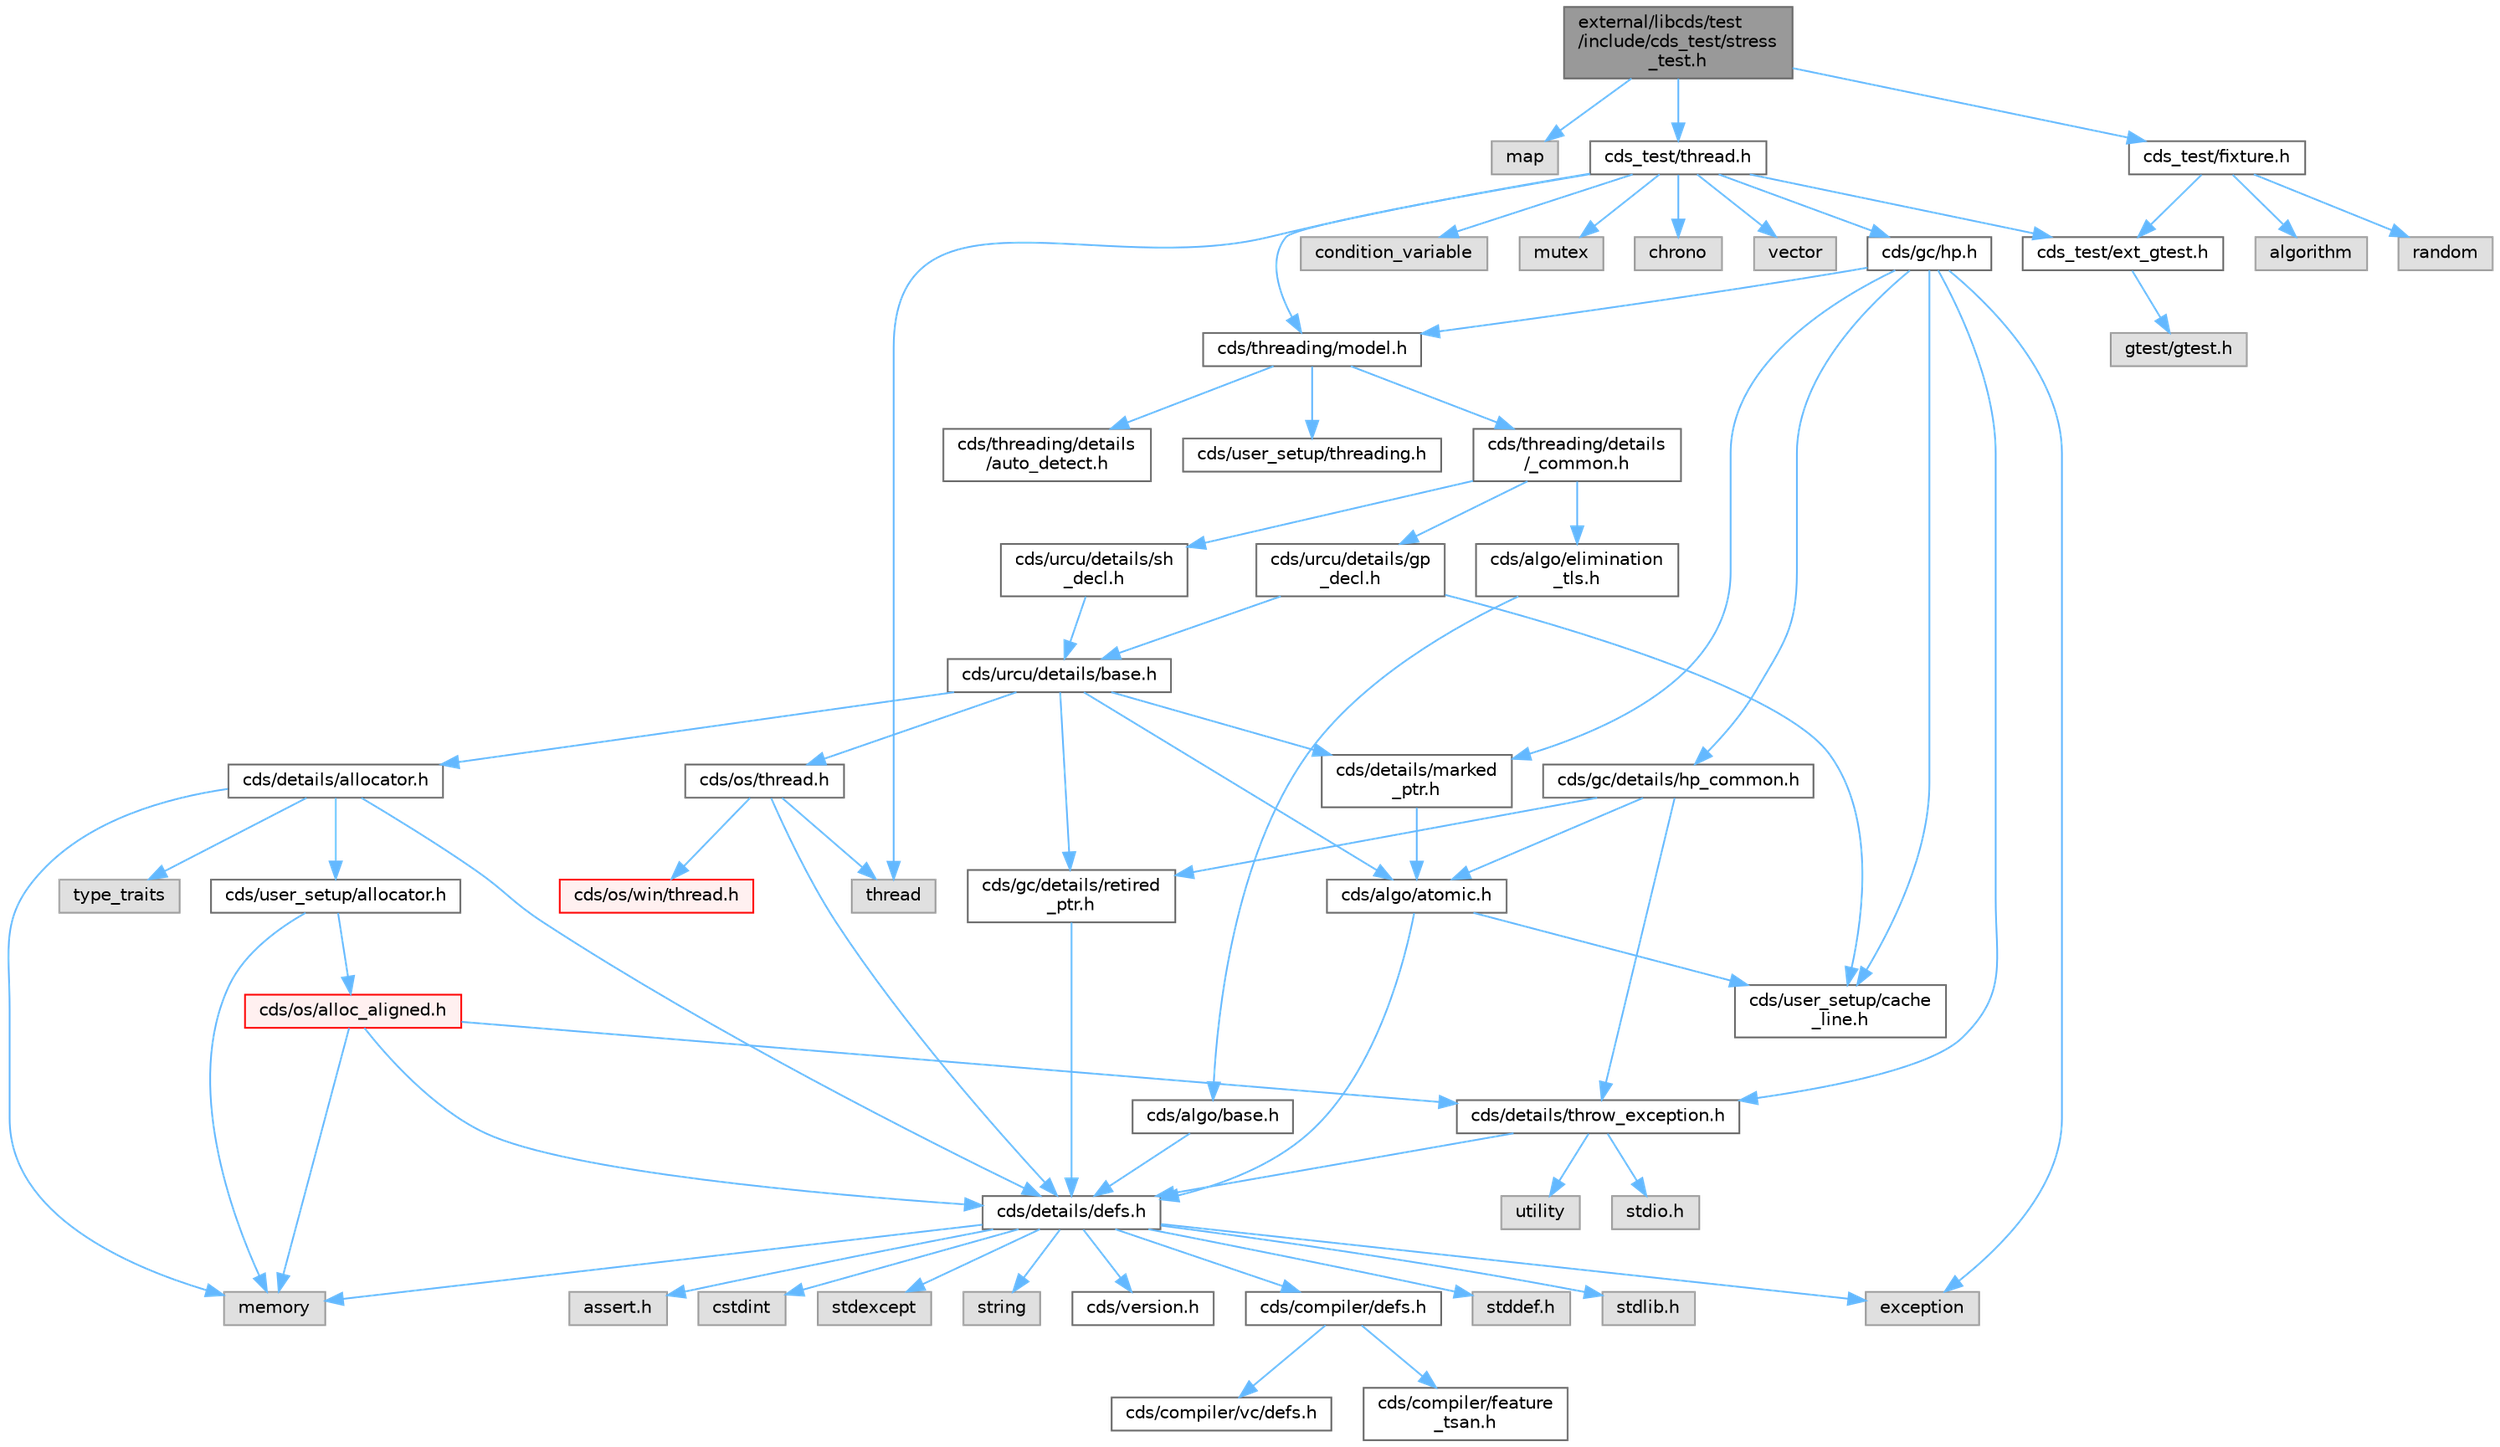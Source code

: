 digraph "external/libcds/test/include/cds_test/stress_test.h"
{
 // LATEX_PDF_SIZE
  bgcolor="transparent";
  edge [fontname=Helvetica,fontsize=10,labelfontname=Helvetica,labelfontsize=10];
  node [fontname=Helvetica,fontsize=10,shape=box,height=0.2,width=0.4];
  Node1 [id="Node000001",label="external/libcds/test\l/include/cds_test/stress\l_test.h",height=0.2,width=0.4,color="gray40", fillcolor="grey60", style="filled", fontcolor="black",tooltip=" "];
  Node1 -> Node2 [id="edge72_Node000001_Node000002",color="steelblue1",style="solid",tooltip=" "];
  Node2 [id="Node000002",label="map",height=0.2,width=0.4,color="grey60", fillcolor="#E0E0E0", style="filled",tooltip=" "];
  Node1 -> Node3 [id="edge73_Node000001_Node000003",color="steelblue1",style="solid",tooltip=" "];
  Node3 [id="Node000003",label="cds_test/fixture.h",height=0.2,width=0.4,color="grey40", fillcolor="white", style="filled",URL="$fixture_8h.html",tooltip=" "];
  Node3 -> Node4 [id="edge74_Node000003_Node000004",color="steelblue1",style="solid",tooltip=" "];
  Node4 [id="Node000004",label="cds_test/ext_gtest.h",height=0.2,width=0.4,color="grey40", fillcolor="white", style="filled",URL="$ext__gtest_8h.html",tooltip=" "];
  Node4 -> Node5 [id="edge75_Node000004_Node000005",color="steelblue1",style="solid",tooltip=" "];
  Node5 [id="Node000005",label="gtest/gtest.h",height=0.2,width=0.4,color="grey60", fillcolor="#E0E0E0", style="filled",tooltip=" "];
  Node3 -> Node6 [id="edge76_Node000003_Node000006",color="steelblue1",style="solid",tooltip=" "];
  Node6 [id="Node000006",label="algorithm",height=0.2,width=0.4,color="grey60", fillcolor="#E0E0E0", style="filled",tooltip=" "];
  Node3 -> Node7 [id="edge77_Node000003_Node000007",color="steelblue1",style="solid",tooltip=" "];
  Node7 [id="Node000007",label="random",height=0.2,width=0.4,color="grey60", fillcolor="#E0E0E0", style="filled",tooltip=" "];
  Node1 -> Node8 [id="edge78_Node000001_Node000008",color="steelblue1",style="solid",tooltip=" "];
  Node8 [id="Node000008",label="cds_test/thread.h",height=0.2,width=0.4,color="grey40", fillcolor="white", style="filled",URL="$test_2include_2cds__test_2thread_8h.html",tooltip=" "];
  Node8 -> Node4 [id="edge79_Node000008_Node000004",color="steelblue1",style="solid",tooltip=" "];
  Node8 -> Node9 [id="edge80_Node000008_Node000009",color="steelblue1",style="solid",tooltip=" "];
  Node9 [id="Node000009",label="vector",height=0.2,width=0.4,color="grey60", fillcolor="#E0E0E0", style="filled",tooltip=" "];
  Node8 -> Node10 [id="edge81_Node000008_Node000010",color="steelblue1",style="solid",tooltip=" "];
  Node10 [id="Node000010",label="thread",height=0.2,width=0.4,color="grey60", fillcolor="#E0E0E0", style="filled",tooltip=" "];
  Node8 -> Node11 [id="edge82_Node000008_Node000011",color="steelblue1",style="solid",tooltip=" "];
  Node11 [id="Node000011",label="condition_variable",height=0.2,width=0.4,color="grey60", fillcolor="#E0E0E0", style="filled",tooltip=" "];
  Node8 -> Node12 [id="edge83_Node000008_Node000012",color="steelblue1",style="solid",tooltip=" "];
  Node12 [id="Node000012",label="mutex",height=0.2,width=0.4,color="grey60", fillcolor="#E0E0E0", style="filled",tooltip=" "];
  Node8 -> Node13 [id="edge84_Node000008_Node000013",color="steelblue1",style="solid",tooltip=" "];
  Node13 [id="Node000013",label="chrono",height=0.2,width=0.4,color="grey60", fillcolor="#E0E0E0", style="filled",tooltip=" "];
  Node8 -> Node14 [id="edge85_Node000008_Node000014",color="steelblue1",style="solid",tooltip=" "];
  Node14 [id="Node000014",label="cds/threading/model.h",height=0.2,width=0.4,color="grey40", fillcolor="white", style="filled",URL="$model_8h.html",tooltip=" "];
  Node14 -> Node15 [id="edge86_Node000014_Node000015",color="steelblue1",style="solid",tooltip=" "];
  Node15 [id="Node000015",label="cds/threading/details\l/_common.h",height=0.2,width=0.4,color="grey40", fillcolor="white", style="filled",URL="$__common_8h.html",tooltip=" "];
  Node15 -> Node16 [id="edge87_Node000015_Node000016",color="steelblue1",style="solid",tooltip=" "];
  Node16 [id="Node000016",label="cds/urcu/details/gp\l_decl.h",height=0.2,width=0.4,color="grey40", fillcolor="white", style="filled",URL="$gp__decl_8h.html",tooltip=" "];
  Node16 -> Node17 [id="edge88_Node000016_Node000017",color="steelblue1",style="solid",tooltip=" "];
  Node17 [id="Node000017",label="cds/urcu/details/base.h",height=0.2,width=0.4,color="grey40", fillcolor="white", style="filled",URL="$external_2libcds_2cds_2urcu_2details_2base_8h.html",tooltip=" "];
  Node17 -> Node18 [id="edge89_Node000017_Node000018",color="steelblue1",style="solid",tooltip=" "];
  Node18 [id="Node000018",label="cds/algo/atomic.h",height=0.2,width=0.4,color="grey40", fillcolor="white", style="filled",URL="$external_2libcds_2cds_2algo_2atomic_8h.html",tooltip=" "];
  Node18 -> Node19 [id="edge90_Node000018_Node000019",color="steelblue1",style="solid",tooltip=" "];
  Node19 [id="Node000019",label="cds/details/defs.h",height=0.2,width=0.4,color="grey40", fillcolor="white", style="filled",URL="$details_2defs_8h.html",tooltip=" "];
  Node19 -> Node20 [id="edge91_Node000019_Node000020",color="steelblue1",style="solid",tooltip=" "];
  Node20 [id="Node000020",label="stddef.h",height=0.2,width=0.4,color="grey60", fillcolor="#E0E0E0", style="filled",tooltip=" "];
  Node19 -> Node21 [id="edge92_Node000019_Node000021",color="steelblue1",style="solid",tooltip=" "];
  Node21 [id="Node000021",label="stdlib.h",height=0.2,width=0.4,color="grey60", fillcolor="#E0E0E0", style="filled",tooltip=" "];
  Node19 -> Node22 [id="edge93_Node000019_Node000022",color="steelblue1",style="solid",tooltip=" "];
  Node22 [id="Node000022",label="assert.h",height=0.2,width=0.4,color="grey60", fillcolor="#E0E0E0", style="filled",tooltip=" "];
  Node19 -> Node23 [id="edge94_Node000019_Node000023",color="steelblue1",style="solid",tooltip=" "];
  Node23 [id="Node000023",label="cstdint",height=0.2,width=0.4,color="grey60", fillcolor="#E0E0E0", style="filled",tooltip=" "];
  Node19 -> Node24 [id="edge95_Node000019_Node000024",color="steelblue1",style="solid",tooltip=" "];
  Node24 [id="Node000024",label="exception",height=0.2,width=0.4,color="grey60", fillcolor="#E0E0E0", style="filled",tooltip=" "];
  Node19 -> Node25 [id="edge96_Node000019_Node000025",color="steelblue1",style="solid",tooltip=" "];
  Node25 [id="Node000025",label="stdexcept",height=0.2,width=0.4,color="grey60", fillcolor="#E0E0E0", style="filled",tooltip=" "];
  Node19 -> Node26 [id="edge97_Node000019_Node000026",color="steelblue1",style="solid",tooltip=" "];
  Node26 [id="Node000026",label="string",height=0.2,width=0.4,color="grey60", fillcolor="#E0E0E0", style="filled",tooltip=" "];
  Node19 -> Node27 [id="edge98_Node000019_Node000027",color="steelblue1",style="solid",tooltip=" "];
  Node27 [id="Node000027",label="memory",height=0.2,width=0.4,color="grey60", fillcolor="#E0E0E0", style="filled",tooltip=" "];
  Node19 -> Node28 [id="edge99_Node000019_Node000028",color="steelblue1",style="solid",tooltip=" "];
  Node28 [id="Node000028",label="cds/version.h",height=0.2,width=0.4,color="grey40", fillcolor="white", style="filled",URL="$external_2libcds_2cds_2version_8h.html",tooltip=" "];
  Node19 -> Node29 [id="edge100_Node000019_Node000029",color="steelblue1",style="solid",tooltip=" "];
  Node29 [id="Node000029",label="cds/compiler/defs.h",height=0.2,width=0.4,color="grey40", fillcolor="white", style="filled",URL="$compiler_2defs_8h.html",tooltip=" "];
  Node29 -> Node30 [id="edge101_Node000029_Node000030",color="steelblue1",style="solid",tooltip=" "];
  Node30 [id="Node000030",label="cds/compiler/vc/defs.h",height=0.2,width=0.4,color="grey40", fillcolor="white", style="filled",URL="$compiler_2vc_2defs_8h.html",tooltip=" "];
  Node29 -> Node31 [id="edge102_Node000029_Node000031",color="steelblue1",style="solid",tooltip=" "];
  Node31 [id="Node000031",label="cds/compiler/feature\l_tsan.h",height=0.2,width=0.4,color="grey40", fillcolor="white", style="filled",URL="$feature__tsan_8h.html",tooltip=" "];
  Node18 -> Node32 [id="edge103_Node000018_Node000032",color="steelblue1",style="solid",tooltip=" "];
  Node32 [id="Node000032",label="cds/user_setup/cache\l_line.h",height=0.2,width=0.4,color="grey40", fillcolor="white", style="filled",URL="$cache__line_8h.html",tooltip="Cache-line size definition"];
  Node17 -> Node33 [id="edge104_Node000017_Node000033",color="steelblue1",style="solid",tooltip=" "];
  Node33 [id="Node000033",label="cds/gc/details/retired\l_ptr.h",height=0.2,width=0.4,color="grey40", fillcolor="white", style="filled",URL="$retired__ptr_8h.html",tooltip=" "];
  Node33 -> Node19 [id="edge105_Node000033_Node000019",color="steelblue1",style="solid",tooltip=" "];
  Node17 -> Node34 [id="edge106_Node000017_Node000034",color="steelblue1",style="solid",tooltip=" "];
  Node34 [id="Node000034",label="cds/details/allocator.h",height=0.2,width=0.4,color="grey40", fillcolor="white", style="filled",URL="$external_2libcds_2cds_2details_2allocator_8h.html",tooltip=" "];
  Node34 -> Node35 [id="edge107_Node000034_Node000035",color="steelblue1",style="solid",tooltip=" "];
  Node35 [id="Node000035",label="type_traits",height=0.2,width=0.4,color="grey60", fillcolor="#E0E0E0", style="filled",tooltip=" "];
  Node34 -> Node27 [id="edge108_Node000034_Node000027",color="steelblue1",style="solid",tooltip=" "];
  Node34 -> Node19 [id="edge109_Node000034_Node000019",color="steelblue1",style="solid",tooltip=" "];
  Node34 -> Node36 [id="edge110_Node000034_Node000036",color="steelblue1",style="solid",tooltip=" "];
  Node36 [id="Node000036",label="cds/user_setup/allocator.h",height=0.2,width=0.4,color="grey40", fillcolor="white", style="filled",URL="$external_2libcds_2cds_2user__setup_2allocator_8h.html",tooltip="Default implementation of allocator classes."];
  Node36 -> Node27 [id="edge111_Node000036_Node000027",color="steelblue1",style="solid",tooltip=" "];
  Node36 -> Node37 [id="edge112_Node000036_Node000037",color="steelblue1",style="solid",tooltip=" "];
  Node37 [id="Node000037",label="cds/os/alloc_aligned.h",height=0.2,width=0.4,color="red", fillcolor="#FFF0F0", style="filled",URL="$alloc__aligned_8h.html",tooltip=" "];
  Node37 -> Node19 [id="edge113_Node000037_Node000019",color="steelblue1",style="solid",tooltip=" "];
  Node37 -> Node27 [id="edge114_Node000037_Node000027",color="steelblue1",style="solid",tooltip=" "];
  Node37 -> Node48 [id="edge115_Node000037_Node000048",color="steelblue1",style="solid",tooltip=" "];
  Node48 [id="Node000048",label="cds/details/throw_exception.h",height=0.2,width=0.4,color="grey40", fillcolor="white", style="filled",URL="$throw__exception_8h.html",tooltip=" "];
  Node48 -> Node19 [id="edge116_Node000048_Node000019",color="steelblue1",style="solid",tooltip=" "];
  Node48 -> Node49 [id="edge117_Node000048_Node000049",color="steelblue1",style="solid",tooltip=" "];
  Node49 [id="Node000049",label="stdio.h",height=0.2,width=0.4,color="grey60", fillcolor="#E0E0E0", style="filled",tooltip=" "];
  Node48 -> Node50 [id="edge118_Node000048_Node000050",color="steelblue1",style="solid",tooltip=" "];
  Node50 [id="Node000050",label="utility",height=0.2,width=0.4,color="grey60", fillcolor="#E0E0E0", style="filled",tooltip=" "];
  Node17 -> Node51 [id="edge119_Node000017_Node000051",color="steelblue1",style="solid",tooltip=" "];
  Node51 [id="Node000051",label="cds/os/thread.h",height=0.2,width=0.4,color="grey40", fillcolor="white", style="filled",URL="$cds_2os_2thread_8h.html",tooltip=" "];
  Node51 -> Node10 [id="edge120_Node000051_Node000010",color="steelblue1",style="solid",tooltip=" "];
  Node51 -> Node19 [id="edge121_Node000051_Node000019",color="steelblue1",style="solid",tooltip=" "];
  Node51 -> Node52 [id="edge122_Node000051_Node000052",color="steelblue1",style="solid",tooltip=" "];
  Node52 [id="Node000052",label="cds/os/win/thread.h",height=0.2,width=0.4,color="red", fillcolor="#FFF0F0", style="filled",URL="$cds_2os_2win_2thread_8h.html",tooltip=" "];
  Node17 -> Node54 [id="edge123_Node000017_Node000054",color="steelblue1",style="solid",tooltip=" "];
  Node54 [id="Node000054",label="cds/details/marked\l_ptr.h",height=0.2,width=0.4,color="grey40", fillcolor="white", style="filled",URL="$marked__ptr_8h.html",tooltip=" "];
  Node54 -> Node18 [id="edge124_Node000054_Node000018",color="steelblue1",style="solid",tooltip=" "];
  Node16 -> Node32 [id="edge125_Node000016_Node000032",color="steelblue1",style="solid",tooltip=" "];
  Node15 -> Node55 [id="edge126_Node000015_Node000055",color="steelblue1",style="solid",tooltip=" "];
  Node55 [id="Node000055",label="cds/urcu/details/sh\l_decl.h",height=0.2,width=0.4,color="grey40", fillcolor="white", style="filled",URL="$sh__decl_8h.html",tooltip=" "];
  Node55 -> Node17 [id="edge127_Node000055_Node000017",color="steelblue1",style="solid",tooltip=" "];
  Node15 -> Node56 [id="edge128_Node000015_Node000056",color="steelblue1",style="solid",tooltip=" "];
  Node56 [id="Node000056",label="cds/algo/elimination\l_tls.h",height=0.2,width=0.4,color="grey40", fillcolor="white", style="filled",URL="$elimination__tls_8h.html",tooltip=" "];
  Node56 -> Node57 [id="edge129_Node000056_Node000057",color="steelblue1",style="solid",tooltip=" "];
  Node57 [id="Node000057",label="cds/algo/base.h",height=0.2,width=0.4,color="grey40", fillcolor="white", style="filled",URL="$external_2libcds_2cds_2algo_2base_8h.html",tooltip=" "];
  Node57 -> Node19 [id="edge130_Node000057_Node000019",color="steelblue1",style="solid",tooltip=" "];
  Node14 -> Node58 [id="edge131_Node000014_Node000058",color="steelblue1",style="solid",tooltip=" "];
  Node58 [id="Node000058",label="cds/user_setup/threading.h",height=0.2,width=0.4,color="grey40", fillcolor="white", style="filled",URL="$external_2libcds_2cds_2user__setup_2threading_8h.html",tooltip=" "];
  Node14 -> Node59 [id="edge132_Node000014_Node000059",color="steelblue1",style="solid",tooltip=" "];
  Node59 [id="Node000059",label="cds/threading/details\l/auto_detect.h",height=0.2,width=0.4,color="grey40", fillcolor="white", style="filled",URL="$auto__detect_8h.html",tooltip=" "];
  Node8 -> Node60 [id="edge133_Node000008_Node000060",color="steelblue1",style="solid",tooltip=" "];
  Node60 [id="Node000060",label="cds/gc/hp.h",height=0.2,width=0.4,color="grey40", fillcolor="white", style="filled",URL="$hp_8h.html",tooltip=" "];
  Node60 -> Node24 [id="edge134_Node000060_Node000024",color="steelblue1",style="solid",tooltip=" "];
  Node60 -> Node61 [id="edge135_Node000060_Node000061",color="steelblue1",style="solid",tooltip=" "];
  Node61 [id="Node000061",label="cds/gc/details/hp_common.h",height=0.2,width=0.4,color="grey40", fillcolor="white", style="filled",URL="$hp__common_8h.html",tooltip=" "];
  Node61 -> Node18 [id="edge136_Node000061_Node000018",color="steelblue1",style="solid",tooltip=" "];
  Node61 -> Node33 [id="edge137_Node000061_Node000033",color="steelblue1",style="solid",tooltip=" "];
  Node61 -> Node48 [id="edge138_Node000061_Node000048",color="steelblue1",style="solid",tooltip=" "];
  Node60 -> Node14 [id="edge139_Node000060_Node000014",color="steelblue1",style="solid",tooltip=" "];
  Node60 -> Node48 [id="edge140_Node000060_Node000048",color="steelblue1",style="solid",tooltip=" "];
  Node60 -> Node54 [id="edge141_Node000060_Node000054",color="steelblue1",style="solid",tooltip=" "];
  Node60 -> Node32 [id="edge142_Node000060_Node000032",color="steelblue1",style="solid",tooltip=" "];
}
